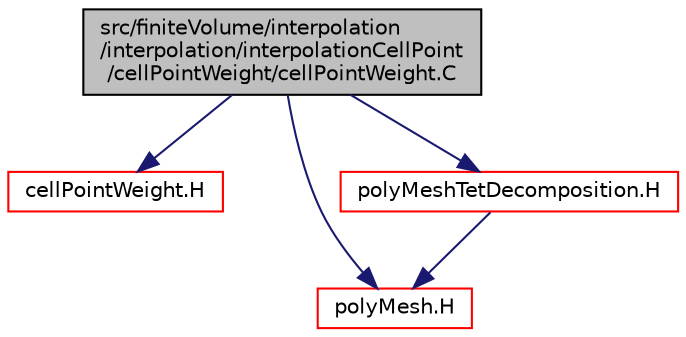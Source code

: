 digraph "src/finiteVolume/interpolation/interpolation/interpolationCellPoint/cellPointWeight/cellPointWeight.C"
{
  bgcolor="transparent";
  edge [fontname="Helvetica",fontsize="10",labelfontname="Helvetica",labelfontsize="10"];
  node [fontname="Helvetica",fontsize="10",shape=record];
  Node1 [label="src/finiteVolume/interpolation\l/interpolation/interpolationCellPoint\l/cellPointWeight/cellPointWeight.C",height=0.2,width=0.4,color="black", fillcolor="grey75", style="filled", fontcolor="black"];
  Node1 -> Node2 [color="midnightblue",fontsize="10",style="solid",fontname="Helvetica"];
  Node2 [label="cellPointWeight.H",height=0.2,width=0.4,color="red",URL="$a06125.html"];
  Node1 -> Node3 [color="midnightblue",fontsize="10",style="solid",fontname="Helvetica"];
  Node3 [label="polyMesh.H",height=0.2,width=0.4,color="red",URL="$a08802.html"];
  Node1 -> Node4 [color="midnightblue",fontsize="10",style="solid",fontname="Helvetica"];
  Node4 [label="polyMeshTetDecomposition.H",height=0.2,width=0.4,color="red",URL="$a08811.html"];
  Node4 -> Node3 [color="midnightblue",fontsize="10",style="solid",fontname="Helvetica"];
}
